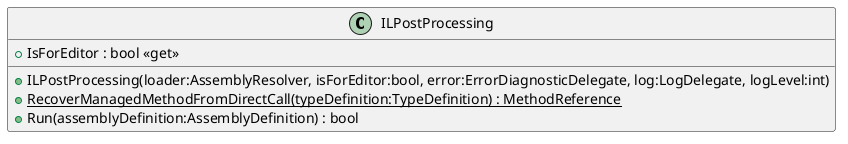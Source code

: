 @startuml
class ILPostProcessing {
    + ILPostProcessing(loader:AssemblyResolver, isForEditor:bool, error:ErrorDiagnosticDelegate, log:LogDelegate, logLevel:int)
    + {static} RecoverManagedMethodFromDirectCall(typeDefinition:TypeDefinition) : MethodReference
    + IsForEditor : bool <<get>>
    + Run(assemblyDefinition:AssemblyDefinition) : bool
}
@enduml
